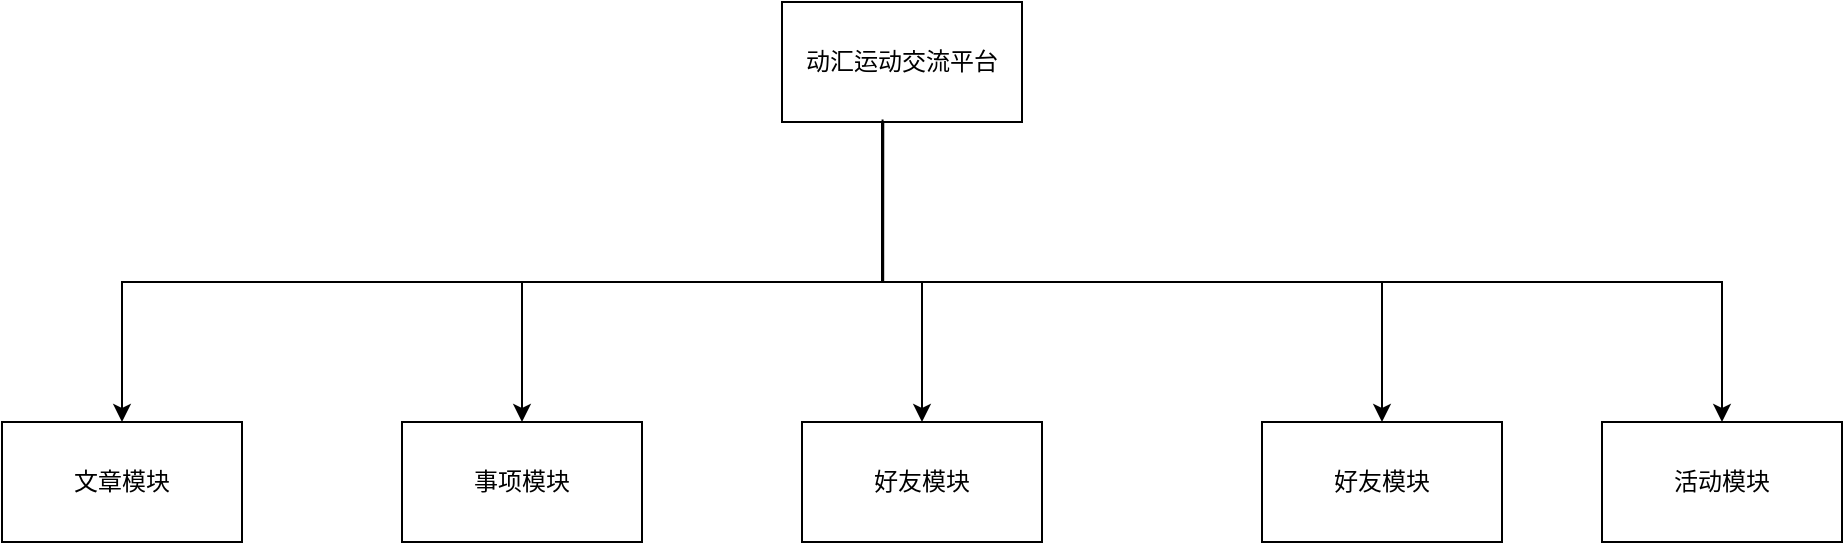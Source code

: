<mxfile version="21.3.6" type="github">
  <diagram id="prtHgNgQTEPvFCAcTncT" name="Page-1">
    <mxGraphModel dx="1195" dy="655" grid="1" gridSize="10" guides="1" tooltips="1" connect="1" arrows="1" fold="1" page="1" pageScale="1" pageWidth="827" pageHeight="1169" math="0" shadow="0">
      <root>
        <mxCell id="0" />
        <mxCell id="1" parent="0" />
        <mxCell id="kKA5we4sD9wSi-h5ntZp-6" value="" style="edgeStyle=orthogonalEdgeStyle;rounded=0;orthogonalLoop=1;jettySize=auto;html=1;exitX=0.422;exitY=1.009;exitDx=0;exitDy=0;exitPerimeter=0;entryX=0.5;entryY=0;entryDx=0;entryDy=0;" edge="1" parent="1" source="kKA5we4sD9wSi-h5ntZp-3" target="kKA5we4sD9wSi-h5ntZp-5">
          <mxGeometry relative="1" as="geometry">
            <mxPoint x="570" y="90" as="sourcePoint" />
            <Array as="points">
              <mxPoint x="551" y="150" />
              <mxPoint x="370" y="150" />
            </Array>
          </mxGeometry>
        </mxCell>
        <mxCell id="kKA5we4sD9wSi-h5ntZp-7" style="edgeStyle=orthogonalEdgeStyle;rounded=0;orthogonalLoop=1;jettySize=auto;html=1;entryX=0.5;entryY=0;entryDx=0;entryDy=0;exitX=0.419;exitY=0.975;exitDx=0;exitDy=0;exitPerimeter=0;" edge="1" parent="1" source="kKA5we4sD9wSi-h5ntZp-3" target="kKA5we4sD9wSi-h5ntZp-4">
          <mxGeometry relative="1" as="geometry">
            <mxPoint x="570" y="90" as="sourcePoint" />
            <mxPoint x="280" y="226" as="targetPoint" />
            <Array as="points">
              <mxPoint x="550" y="150" />
              <mxPoint x="170" y="150" />
            </Array>
          </mxGeometry>
        </mxCell>
        <mxCell id="kKA5we4sD9wSi-h5ntZp-10" style="edgeStyle=orthogonalEdgeStyle;rounded=0;orthogonalLoop=1;jettySize=auto;html=1;entryX=0.5;entryY=0;entryDx=0;entryDy=0;exitX=0.425;exitY=0.986;exitDx=0;exitDy=0;exitPerimeter=0;" edge="1" parent="1" source="kKA5we4sD9wSi-h5ntZp-3" target="kKA5we4sD9wSi-h5ntZp-11">
          <mxGeometry relative="1" as="geometry">
            <mxPoint x="540" y="220" as="targetPoint" />
            <mxPoint x="570" y="100" as="sourcePoint" />
            <Array as="points">
              <mxPoint x="550" y="69" />
              <mxPoint x="550" y="150" />
              <mxPoint x="570" y="150" />
            </Array>
          </mxGeometry>
        </mxCell>
        <mxCell id="kKA5we4sD9wSi-h5ntZp-3" value="动汇运动交流平台" style="whiteSpace=wrap;html=1;" vertex="1" parent="1">
          <mxGeometry x="500" y="10" width="120" height="60" as="geometry" />
        </mxCell>
        <mxCell id="kKA5we4sD9wSi-h5ntZp-4" value="文章模块" style="whiteSpace=wrap;html=1;" vertex="1" parent="1">
          <mxGeometry x="110" y="220" width="120" height="60" as="geometry" />
        </mxCell>
        <mxCell id="kKA5we4sD9wSi-h5ntZp-5" value="事项模块" style="whiteSpace=wrap;html=1;" vertex="1" parent="1">
          <mxGeometry x="310" y="220" width="120" height="60" as="geometry" />
        </mxCell>
        <mxCell id="kKA5we4sD9wSi-h5ntZp-11" value="好友模块" style="whiteSpace=wrap;html=1;" vertex="1" parent="1">
          <mxGeometry x="510" y="220" width="120" height="60" as="geometry" />
        </mxCell>
        <mxCell id="kKA5we4sD9wSi-h5ntZp-13" value="好友模块" style="whiteSpace=wrap;html=1;" vertex="1" parent="1">
          <mxGeometry x="740" y="220" width="120" height="60" as="geometry" />
        </mxCell>
        <mxCell id="kKA5we4sD9wSi-h5ntZp-14" style="edgeStyle=orthogonalEdgeStyle;rounded=0;orthogonalLoop=1;jettySize=auto;html=1;entryX=0.5;entryY=0;entryDx=0;entryDy=0;exitX=0.419;exitY=0.98;exitDx=0;exitDy=0;exitPerimeter=0;" edge="1" parent="1" source="kKA5we4sD9wSi-h5ntZp-3" target="kKA5we4sD9wSi-h5ntZp-13">
          <mxGeometry relative="1" as="geometry">
            <mxPoint x="710" y="190" as="targetPoint" />
            <mxPoint x="520" y="70" as="sourcePoint" />
            <Array as="points">
              <mxPoint x="550" y="150" />
              <mxPoint x="800" y="150" />
            </Array>
          </mxGeometry>
        </mxCell>
        <mxCell id="kKA5we4sD9wSi-h5ntZp-16" value="活动模块" style="whiteSpace=wrap;html=1;" vertex="1" parent="1">
          <mxGeometry x="910" y="220" width="120" height="60" as="geometry" />
        </mxCell>
        <mxCell id="kKA5we4sD9wSi-h5ntZp-17" style="edgeStyle=orthogonalEdgeStyle;rounded=0;orthogonalLoop=1;jettySize=auto;html=1;entryX=0.5;entryY=0;entryDx=0;entryDy=0;exitX=0.417;exitY=1;exitDx=0;exitDy=0;exitPerimeter=0;" edge="1" parent="1" target="kKA5we4sD9wSi-h5ntZp-16" source="kKA5we4sD9wSi-h5ntZp-3">
          <mxGeometry relative="1" as="geometry">
            <mxPoint x="876" y="200" as="targetPoint" />
            <mxPoint x="580" y="110" as="sourcePoint" />
            <Array as="points">
              <mxPoint x="550" y="70" />
              <mxPoint x="550" y="150" />
              <mxPoint x="970" y="150" />
            </Array>
          </mxGeometry>
        </mxCell>
      </root>
    </mxGraphModel>
  </diagram>
</mxfile>
